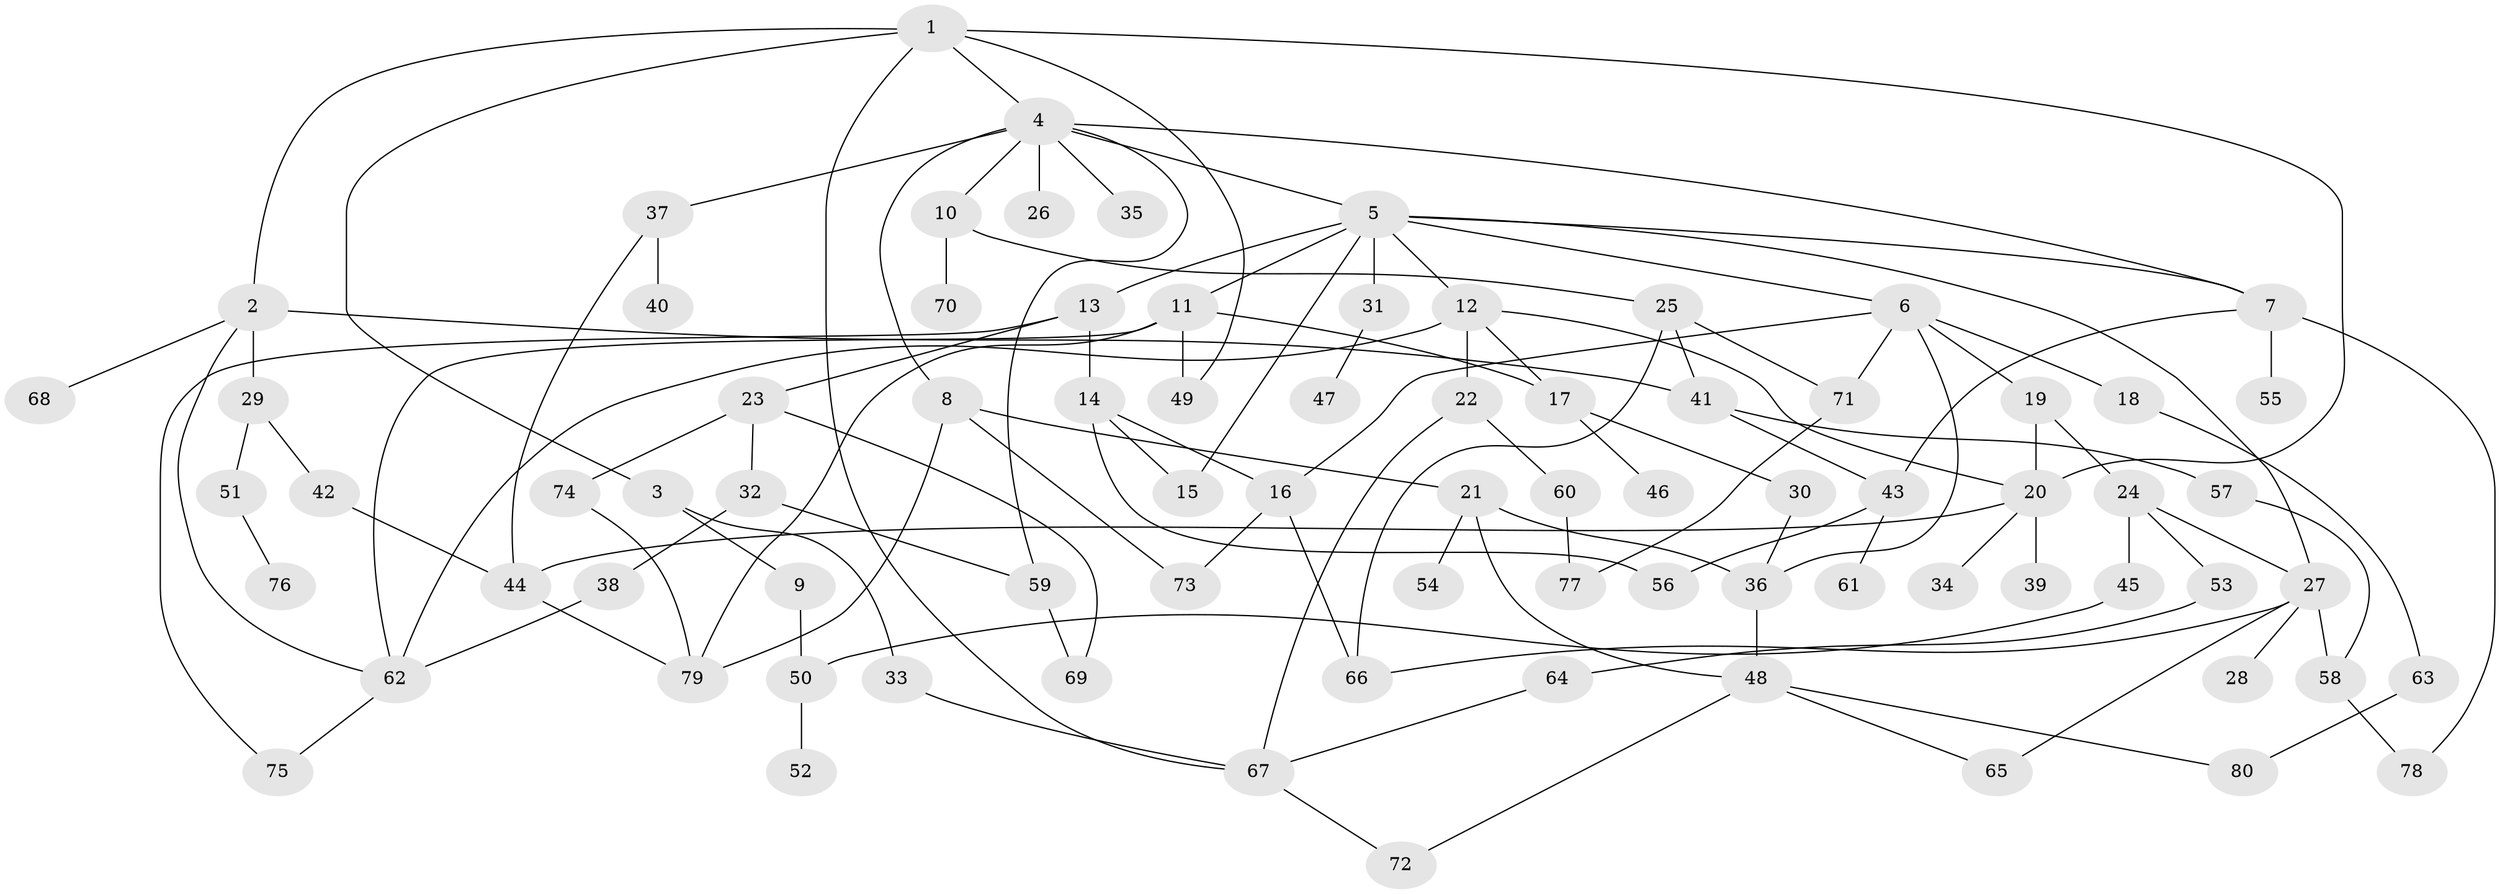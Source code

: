 // Generated by graph-tools (version 1.1) at 2025/13/03/09/25 04:13:35]
// undirected, 80 vertices, 118 edges
graph export_dot {
graph [start="1"]
  node [color=gray90,style=filled];
  1;
  2;
  3;
  4;
  5;
  6;
  7;
  8;
  9;
  10;
  11;
  12;
  13;
  14;
  15;
  16;
  17;
  18;
  19;
  20;
  21;
  22;
  23;
  24;
  25;
  26;
  27;
  28;
  29;
  30;
  31;
  32;
  33;
  34;
  35;
  36;
  37;
  38;
  39;
  40;
  41;
  42;
  43;
  44;
  45;
  46;
  47;
  48;
  49;
  50;
  51;
  52;
  53;
  54;
  55;
  56;
  57;
  58;
  59;
  60;
  61;
  62;
  63;
  64;
  65;
  66;
  67;
  68;
  69;
  70;
  71;
  72;
  73;
  74;
  75;
  76;
  77;
  78;
  79;
  80;
  1 -- 2;
  1 -- 3;
  1 -- 4;
  1 -- 20;
  1 -- 49;
  1 -- 67;
  2 -- 29;
  2 -- 41;
  2 -- 62;
  2 -- 68;
  3 -- 9;
  3 -- 33;
  4 -- 5;
  4 -- 8;
  4 -- 10;
  4 -- 26;
  4 -- 35;
  4 -- 37;
  4 -- 59;
  4 -- 7;
  5 -- 6;
  5 -- 7;
  5 -- 11;
  5 -- 12;
  5 -- 13;
  5 -- 27;
  5 -- 31;
  5 -- 15;
  6 -- 16;
  6 -- 18;
  6 -- 19;
  6 -- 71;
  6 -- 36;
  7 -- 55;
  7 -- 78;
  7 -- 43;
  8 -- 21;
  8 -- 73;
  8 -- 79;
  9 -- 50;
  10 -- 25;
  10 -- 70;
  11 -- 17;
  11 -- 79;
  11 -- 62;
  11 -- 49;
  12 -- 22;
  12 -- 20;
  12 -- 62;
  12 -- 17;
  13 -- 14;
  13 -- 23;
  13 -- 75;
  14 -- 15;
  14 -- 16;
  14 -- 56;
  16 -- 66;
  16 -- 73;
  17 -- 30;
  17 -- 46;
  18 -- 63;
  19 -- 24;
  19 -- 20;
  20 -- 34;
  20 -- 39;
  20 -- 44;
  21 -- 36;
  21 -- 48;
  21 -- 54;
  22 -- 60;
  22 -- 67;
  23 -- 32;
  23 -- 74;
  23 -- 69;
  24 -- 45;
  24 -- 53;
  24 -- 27;
  25 -- 71;
  25 -- 66;
  25 -- 41;
  27 -- 28;
  27 -- 58;
  27 -- 65;
  27 -- 66;
  29 -- 42;
  29 -- 51;
  30 -- 36;
  31 -- 47;
  32 -- 38;
  32 -- 59;
  33 -- 67;
  36 -- 48;
  37 -- 40;
  37 -- 44;
  38 -- 62;
  41 -- 43;
  41 -- 57;
  42 -- 44;
  43 -- 56;
  43 -- 61;
  44 -- 79;
  45 -- 50;
  48 -- 72;
  48 -- 80;
  48 -- 65;
  50 -- 52;
  51 -- 76;
  53 -- 64;
  57 -- 58;
  58 -- 78;
  59 -- 69;
  60 -- 77;
  62 -- 75;
  63 -- 80;
  64 -- 67;
  67 -- 72;
  71 -- 77;
  74 -- 79;
}
